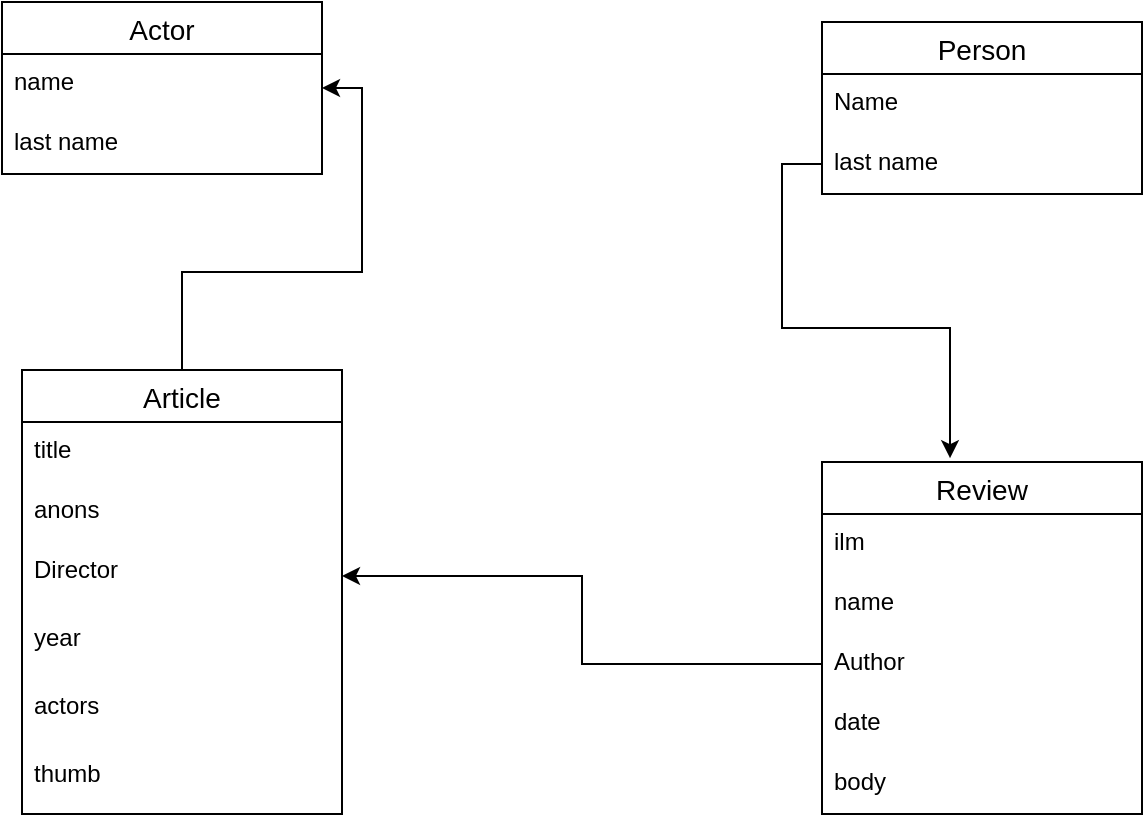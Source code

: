 <mxfile version="15.3.7" type="device"><diagram id="-3WZQnXmHP1ohdI5A7CQ" name="Page-1"><mxGraphModel dx="901" dy="577" grid="1" gridSize="10" guides="1" tooltips="1" connect="1" arrows="1" fold="1" page="1" pageScale="1" pageWidth="827" pageHeight="1169" math="0" shadow="0"><root><mxCell id="0"/><mxCell id="1" parent="0"/><mxCell id="g6-Hp0jKEFm1_zWjvJ-i-1" value="Actor" style="swimlane;fontStyle=0;childLayout=stackLayout;horizontal=1;startSize=26;horizontalStack=0;resizeParent=1;resizeParentMax=0;resizeLast=0;collapsible=1;marginBottom=0;align=center;fontSize=14;" vertex="1" parent="1"><mxGeometry x="130" y="30" width="160" height="86" as="geometry"/></mxCell><mxCell id="g6-Hp0jKEFm1_zWjvJ-i-2" value="name" style="text;strokeColor=none;fillColor=none;spacingLeft=4;spacingRight=4;overflow=hidden;rotatable=0;points=[[0,0.5],[1,0.5]];portConstraint=eastwest;fontSize=12;" vertex="1" parent="g6-Hp0jKEFm1_zWjvJ-i-1"><mxGeometry y="26" width="160" height="30" as="geometry"/></mxCell><mxCell id="g6-Hp0jKEFm1_zWjvJ-i-3" value="last name" style="text;strokeColor=none;fillColor=none;spacingLeft=4;spacingRight=4;overflow=hidden;rotatable=0;points=[[0,0.5],[1,0.5]];portConstraint=eastwest;fontSize=12;" vertex="1" parent="g6-Hp0jKEFm1_zWjvJ-i-1"><mxGeometry y="56" width="160" height="30" as="geometry"/></mxCell><mxCell id="g6-Hp0jKEFm1_zWjvJ-i-23" style="edgeStyle=orthogonalEdgeStyle;rounded=0;orthogonalLoop=1;jettySize=auto;html=1;entryX=1;entryY=0.5;entryDx=0;entryDy=0;" edge="1" parent="1" source="g6-Hp0jKEFm1_zWjvJ-i-5" target="g6-Hp0jKEFm1_zWjvJ-i-1"><mxGeometry relative="1" as="geometry"/></mxCell><mxCell id="g6-Hp0jKEFm1_zWjvJ-i-5" value="Article" style="swimlane;fontStyle=0;childLayout=stackLayout;horizontal=1;startSize=26;horizontalStack=0;resizeParent=1;resizeParentMax=0;resizeLast=0;collapsible=1;marginBottom=0;align=center;fontSize=14;" vertex="1" parent="1"><mxGeometry x="140" y="214" width="160" height="222" as="geometry"/></mxCell><mxCell id="g6-Hp0jKEFm1_zWjvJ-i-6" value="title" style="text;strokeColor=none;fillColor=none;spacingLeft=4;spacingRight=4;overflow=hidden;rotatable=0;points=[[0,0.5],[1,0.5]];portConstraint=eastwest;fontSize=12;" vertex="1" parent="g6-Hp0jKEFm1_zWjvJ-i-5"><mxGeometry y="26" width="160" height="30" as="geometry"/></mxCell><mxCell id="g6-Hp0jKEFm1_zWjvJ-i-7" value="anons" style="text;strokeColor=none;fillColor=none;spacingLeft=4;spacingRight=4;overflow=hidden;rotatable=0;points=[[0,0.5],[1,0.5]];portConstraint=eastwest;fontSize=12;" vertex="1" parent="g6-Hp0jKEFm1_zWjvJ-i-5"><mxGeometry y="56" width="160" height="30" as="geometry"/></mxCell><mxCell id="g6-Hp0jKEFm1_zWjvJ-i-8" value="Director" style="text;strokeColor=none;fillColor=none;spacingLeft=4;spacingRight=4;overflow=hidden;rotatable=0;points=[[0,0.5],[1,0.5]];portConstraint=eastwest;fontSize=12;" vertex="1" parent="g6-Hp0jKEFm1_zWjvJ-i-5"><mxGeometry y="86" width="160" height="34" as="geometry"/></mxCell><mxCell id="g6-Hp0jKEFm1_zWjvJ-i-9" value="year" style="text;strokeColor=none;fillColor=none;spacingLeft=4;spacingRight=4;overflow=hidden;rotatable=0;points=[[0,0.5],[1,0.5]];portConstraint=eastwest;fontSize=12;" vertex="1" parent="g6-Hp0jKEFm1_zWjvJ-i-5"><mxGeometry y="120" width="160" height="34" as="geometry"/></mxCell><mxCell id="g6-Hp0jKEFm1_zWjvJ-i-10" value="actors" style="text;strokeColor=none;fillColor=none;spacingLeft=4;spacingRight=4;overflow=hidden;rotatable=0;points=[[0,0.5],[1,0.5]];portConstraint=eastwest;fontSize=12;" vertex="1" parent="g6-Hp0jKEFm1_zWjvJ-i-5"><mxGeometry y="154" width="160" height="34" as="geometry"/></mxCell><mxCell id="g6-Hp0jKEFm1_zWjvJ-i-11" value="thumb" style="text;strokeColor=none;fillColor=none;spacingLeft=4;spacingRight=4;overflow=hidden;rotatable=0;points=[[0,0.5],[1,0.5]];portConstraint=eastwest;fontSize=12;" vertex="1" parent="g6-Hp0jKEFm1_zWjvJ-i-5"><mxGeometry y="188" width="160" height="34" as="geometry"/></mxCell><mxCell id="g6-Hp0jKEFm1_zWjvJ-i-13" value="Person" style="swimlane;fontStyle=0;childLayout=stackLayout;horizontal=1;startSize=26;horizontalStack=0;resizeParent=1;resizeParentMax=0;resizeLast=0;collapsible=1;marginBottom=0;align=center;fontSize=14;" vertex="1" parent="1"><mxGeometry x="540" y="40" width="160" height="86" as="geometry"/></mxCell><mxCell id="g6-Hp0jKEFm1_zWjvJ-i-14" value="Name" style="text;strokeColor=none;fillColor=none;spacingLeft=4;spacingRight=4;overflow=hidden;rotatable=0;points=[[0,0.5],[1,0.5]];portConstraint=eastwest;fontSize=12;" vertex="1" parent="g6-Hp0jKEFm1_zWjvJ-i-13"><mxGeometry y="26" width="160" height="30" as="geometry"/></mxCell><mxCell id="g6-Hp0jKEFm1_zWjvJ-i-15" value="last name" style="text;strokeColor=none;fillColor=none;spacingLeft=4;spacingRight=4;overflow=hidden;rotatable=0;points=[[0,0.5],[1,0.5]];portConstraint=eastwest;fontSize=12;" vertex="1" parent="g6-Hp0jKEFm1_zWjvJ-i-13"><mxGeometry y="56" width="160" height="30" as="geometry"/></mxCell><mxCell id="g6-Hp0jKEFm1_zWjvJ-i-17" value="Review" style="swimlane;fontStyle=0;childLayout=stackLayout;horizontal=1;startSize=26;horizontalStack=0;resizeParent=1;resizeParentMax=0;resizeLast=0;collapsible=1;marginBottom=0;align=center;fontSize=14;" vertex="1" parent="1"><mxGeometry x="540" y="260" width="160" height="176" as="geometry"/></mxCell><mxCell id="g6-Hp0jKEFm1_zWjvJ-i-18" value="ilm" style="text;strokeColor=none;fillColor=none;spacingLeft=4;spacingRight=4;overflow=hidden;rotatable=0;points=[[0,0.5],[1,0.5]];portConstraint=eastwest;fontSize=12;" vertex="1" parent="g6-Hp0jKEFm1_zWjvJ-i-17"><mxGeometry y="26" width="160" height="30" as="geometry"/></mxCell><mxCell id="g6-Hp0jKEFm1_zWjvJ-i-19" value="name" style="text;strokeColor=none;fillColor=none;spacingLeft=4;spacingRight=4;overflow=hidden;rotatable=0;points=[[0,0.5],[1,0.5]];portConstraint=eastwest;fontSize=12;" vertex="1" parent="g6-Hp0jKEFm1_zWjvJ-i-17"><mxGeometry y="56" width="160" height="30" as="geometry"/></mxCell><mxCell id="g6-Hp0jKEFm1_zWjvJ-i-20" value="Author" style="text;strokeColor=none;fillColor=none;spacingLeft=4;spacingRight=4;overflow=hidden;rotatable=0;points=[[0,0.5],[1,0.5]];portConstraint=eastwest;fontSize=12;" vertex="1" parent="g6-Hp0jKEFm1_zWjvJ-i-17"><mxGeometry y="86" width="160" height="30" as="geometry"/></mxCell><mxCell id="g6-Hp0jKEFm1_zWjvJ-i-21" value="date" style="text;strokeColor=none;fillColor=none;spacingLeft=4;spacingRight=4;overflow=hidden;rotatable=0;points=[[0,0.5],[1,0.5]];portConstraint=eastwest;fontSize=12;" vertex="1" parent="g6-Hp0jKEFm1_zWjvJ-i-17"><mxGeometry y="116" width="160" height="30" as="geometry"/></mxCell><mxCell id="g6-Hp0jKEFm1_zWjvJ-i-22" value="body" style="text;strokeColor=none;fillColor=none;spacingLeft=4;spacingRight=4;overflow=hidden;rotatable=0;points=[[0,0.5],[1,0.5]];portConstraint=eastwest;fontSize=12;" vertex="1" parent="g6-Hp0jKEFm1_zWjvJ-i-17"><mxGeometry y="146" width="160" height="30" as="geometry"/></mxCell><mxCell id="g6-Hp0jKEFm1_zWjvJ-i-24" style="edgeStyle=orthogonalEdgeStyle;rounded=0;orthogonalLoop=1;jettySize=auto;html=1;entryX=0.4;entryY=-0.011;entryDx=0;entryDy=0;entryPerimeter=0;" edge="1" parent="1" source="g6-Hp0jKEFm1_zWjvJ-i-15" target="g6-Hp0jKEFm1_zWjvJ-i-17"><mxGeometry relative="1" as="geometry"/></mxCell><mxCell id="g6-Hp0jKEFm1_zWjvJ-i-25" style="edgeStyle=orthogonalEdgeStyle;rounded=0;orthogonalLoop=1;jettySize=auto;html=1;entryX=1;entryY=0.5;entryDx=0;entryDy=0;" edge="1" parent="1" source="g6-Hp0jKEFm1_zWjvJ-i-20" target="g6-Hp0jKEFm1_zWjvJ-i-8"><mxGeometry relative="1" as="geometry"/></mxCell></root></mxGraphModel></diagram></mxfile>